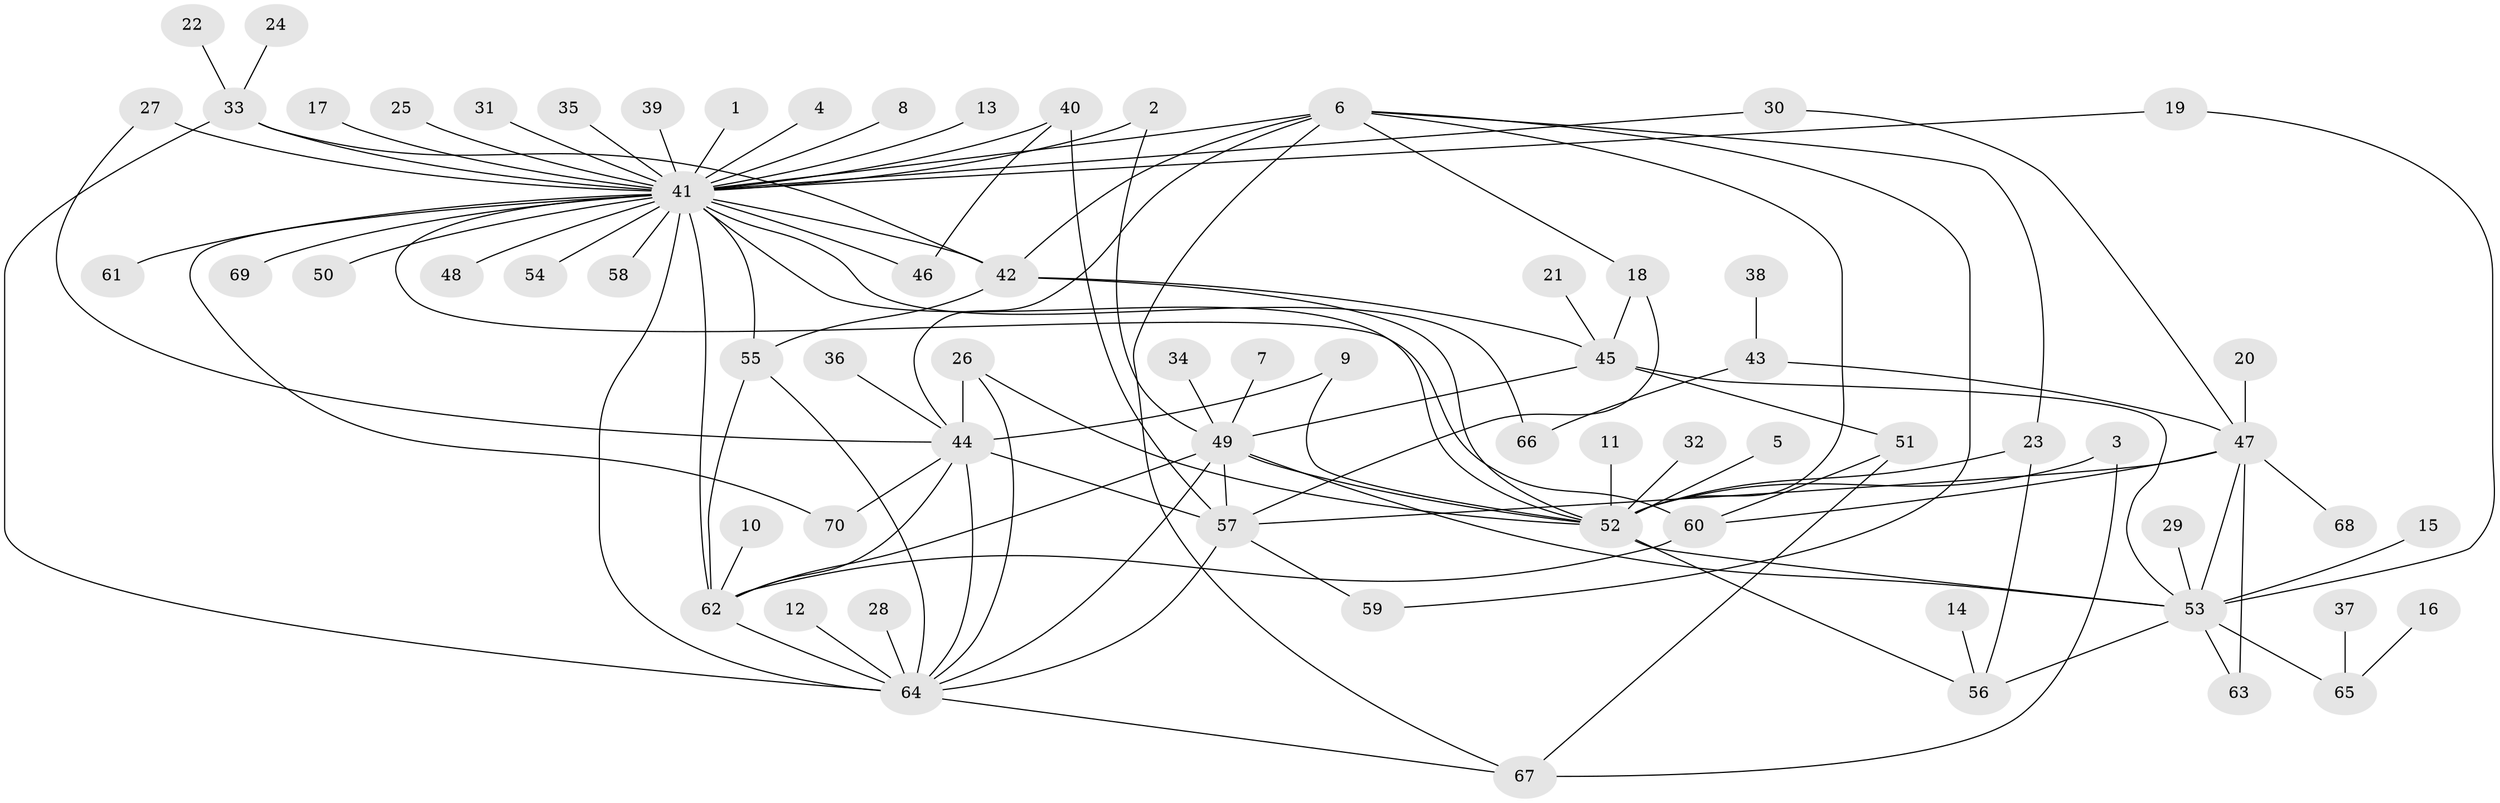 // original degree distribution, {6: 0.022058823529411766, 1: 0.4338235294117647, 37: 0.007352941176470588, 13: 0.007352941176470588, 4: 0.07352941176470588, 5: 0.051470588235294115, 2: 0.21323529411764705, 11: 0.007352941176470588, 3: 0.13970588235294118, 10: 0.007352941176470588, 12: 0.007352941176470588, 9: 0.007352941176470588, 8: 0.014705882352941176, 7: 0.007352941176470588}
// Generated by graph-tools (version 1.1) at 2025/26/03/09/25 03:26:02]
// undirected, 70 vertices, 112 edges
graph export_dot {
graph [start="1"]
  node [color=gray90,style=filled];
  1;
  2;
  3;
  4;
  5;
  6;
  7;
  8;
  9;
  10;
  11;
  12;
  13;
  14;
  15;
  16;
  17;
  18;
  19;
  20;
  21;
  22;
  23;
  24;
  25;
  26;
  27;
  28;
  29;
  30;
  31;
  32;
  33;
  34;
  35;
  36;
  37;
  38;
  39;
  40;
  41;
  42;
  43;
  44;
  45;
  46;
  47;
  48;
  49;
  50;
  51;
  52;
  53;
  54;
  55;
  56;
  57;
  58;
  59;
  60;
  61;
  62;
  63;
  64;
  65;
  66;
  67;
  68;
  69;
  70;
  1 -- 41 [weight=1.0];
  2 -- 41 [weight=1.0];
  2 -- 49 [weight=1.0];
  3 -- 52 [weight=1.0];
  3 -- 67 [weight=1.0];
  4 -- 41 [weight=1.0];
  5 -- 52 [weight=1.0];
  6 -- 18 [weight=1.0];
  6 -- 23 [weight=1.0];
  6 -- 41 [weight=1.0];
  6 -- 42 [weight=1.0];
  6 -- 44 [weight=1.0];
  6 -- 52 [weight=1.0];
  6 -- 59 [weight=1.0];
  6 -- 67 [weight=1.0];
  7 -- 49 [weight=1.0];
  8 -- 41 [weight=1.0];
  9 -- 44 [weight=1.0];
  9 -- 52 [weight=1.0];
  10 -- 62 [weight=1.0];
  11 -- 52 [weight=1.0];
  12 -- 64 [weight=1.0];
  13 -- 41 [weight=1.0];
  14 -- 56 [weight=1.0];
  15 -- 53 [weight=1.0];
  16 -- 65 [weight=1.0];
  17 -- 41 [weight=2.0];
  18 -- 45 [weight=1.0];
  18 -- 57 [weight=1.0];
  19 -- 41 [weight=1.0];
  19 -- 53 [weight=1.0];
  20 -- 47 [weight=1.0];
  21 -- 45 [weight=1.0];
  22 -- 33 [weight=1.0];
  23 -- 52 [weight=1.0];
  23 -- 56 [weight=1.0];
  24 -- 33 [weight=1.0];
  25 -- 41 [weight=1.0];
  26 -- 44 [weight=1.0];
  26 -- 52 [weight=1.0];
  26 -- 64 [weight=1.0];
  27 -- 41 [weight=2.0];
  27 -- 44 [weight=1.0];
  28 -- 64 [weight=1.0];
  29 -- 53 [weight=1.0];
  30 -- 41 [weight=1.0];
  30 -- 47 [weight=1.0];
  31 -- 41 [weight=1.0];
  32 -- 52 [weight=1.0];
  33 -- 41 [weight=1.0];
  33 -- 42 [weight=1.0];
  33 -- 64 [weight=1.0];
  34 -- 49 [weight=1.0];
  35 -- 41 [weight=1.0];
  36 -- 44 [weight=1.0];
  37 -- 65 [weight=1.0];
  38 -- 43 [weight=1.0];
  39 -- 41 [weight=1.0];
  40 -- 41 [weight=1.0];
  40 -- 46 [weight=1.0];
  40 -- 57 [weight=1.0];
  41 -- 42 [weight=1.0];
  41 -- 46 [weight=1.0];
  41 -- 48 [weight=1.0];
  41 -- 50 [weight=1.0];
  41 -- 52 [weight=2.0];
  41 -- 54 [weight=1.0];
  41 -- 55 [weight=2.0];
  41 -- 58 [weight=1.0];
  41 -- 60 [weight=1.0];
  41 -- 61 [weight=1.0];
  41 -- 62 [weight=1.0];
  41 -- 64 [weight=2.0];
  41 -- 66 [weight=1.0];
  41 -- 69 [weight=1.0];
  41 -- 70 [weight=1.0];
  42 -- 45 [weight=1.0];
  42 -- 52 [weight=1.0];
  42 -- 55 [weight=1.0];
  43 -- 47 [weight=1.0];
  43 -- 66 [weight=1.0];
  44 -- 57 [weight=3.0];
  44 -- 62 [weight=1.0];
  44 -- 64 [weight=1.0];
  44 -- 70 [weight=1.0];
  45 -- 49 [weight=2.0];
  45 -- 51 [weight=1.0];
  45 -- 53 [weight=1.0];
  47 -- 53 [weight=1.0];
  47 -- 57 [weight=1.0];
  47 -- 60 [weight=1.0];
  47 -- 63 [weight=1.0];
  47 -- 68 [weight=1.0];
  49 -- 52 [weight=1.0];
  49 -- 53 [weight=1.0];
  49 -- 57 [weight=1.0];
  49 -- 62 [weight=1.0];
  49 -- 64 [weight=1.0];
  51 -- 60 [weight=1.0];
  51 -- 67 [weight=1.0];
  52 -- 53 [weight=1.0];
  52 -- 56 [weight=1.0];
  53 -- 56 [weight=1.0];
  53 -- 63 [weight=1.0];
  53 -- 65 [weight=1.0];
  55 -- 62 [weight=1.0];
  55 -- 64 [weight=1.0];
  57 -- 59 [weight=1.0];
  57 -- 64 [weight=1.0];
  60 -- 62 [weight=2.0];
  62 -- 64 [weight=1.0];
  64 -- 67 [weight=1.0];
}
